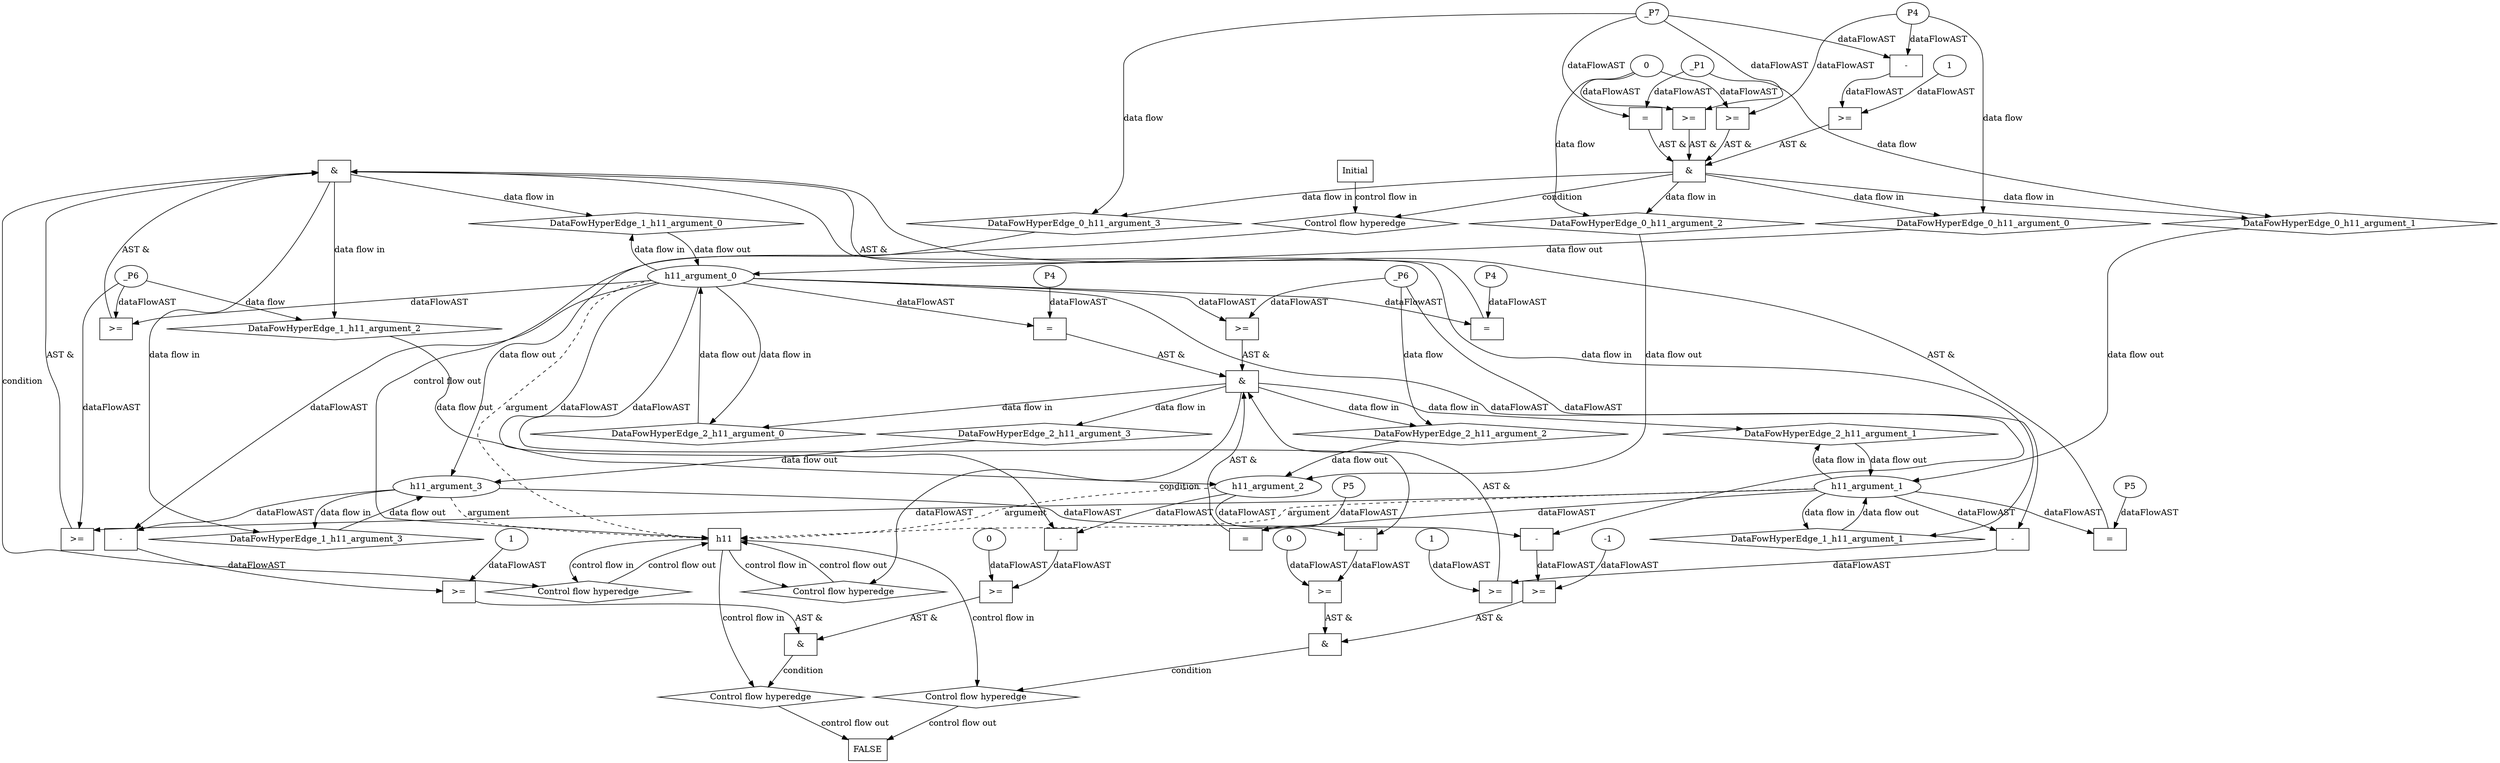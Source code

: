 digraph dag {
"h11" [label="h11" nodeName="h11" class=cfn  shape="rect"];
FALSE [label="FALSE" nodeName=FALSE class=cfn  shape="rect"];
Initial [label="Initial" nodeName=Initial class=cfn  shape="rect"];
ControlFowHyperEdge_0 [label="Control flow hyperedge" nodeName=ControlFowHyperEdge_0 class=controlFlowHyperEdge shape="diamond"];
"Initial" -> ControlFowHyperEdge_0 [label="control flow in"]
ControlFowHyperEdge_0 -> "h11" [label="control flow out"]
ControlFowHyperEdge_1 [label="Control flow hyperedge" nodeName=ControlFowHyperEdge_1 class=controlFlowHyperEdge shape="diamond"];
"h11" -> ControlFowHyperEdge_1 [label="control flow in"]
ControlFowHyperEdge_1 -> "h11" [label="control flow out"]
ControlFowHyperEdge_2 [label="Control flow hyperedge" nodeName=ControlFowHyperEdge_2 class=controlFlowHyperEdge shape="diamond"];
"h11" -> ControlFowHyperEdge_2 [label="control flow in"]
ControlFowHyperEdge_2 -> "h11" [label="control flow out"]
ControlFowHyperEdge_3 [label="Control flow hyperedge" nodeName=ControlFowHyperEdge_3 class=controlFlowHyperEdge shape="diamond"];
"h11" -> ControlFowHyperEdge_3 [label="control flow in"]
ControlFowHyperEdge_3 -> "FALSE" [label="control flow out"]
ControlFowHyperEdge_4 [label="Control flow hyperedge" nodeName=ControlFowHyperEdge_4 class=controlFlowHyperEdge shape="diamond"];
"h11" -> ControlFowHyperEdge_4 [label="control flow in"]
ControlFowHyperEdge_4 -> "FALSE" [label="control flow out"]
"h11_argument_0" [label="h11_argument_0" nodeName=argument0 class=argument  head="h11" shape="oval"];
"h11_argument_0" -> "h11"[label="argument" style="dashed"]
"h11_argument_1" [label="h11_argument_1" nodeName=argument1 class=argument  head="h11" shape="oval"];
"h11_argument_1" -> "h11"[label="argument" style="dashed"]
"h11_argument_2" [label="h11_argument_2" nodeName=argument2 class=argument  head="h11" shape="oval"];
"h11_argument_2" -> "h11"[label="argument" style="dashed"]
"h11_argument_3" [label="h11_argument_3" nodeName=argument3 class=argument  head="h11" shape="oval"];
"h11_argument_3" -> "h11"[label="argument" style="dashed"]

"xxxh11___Initial_0xxx_and" [label="&" nodeName="xxxh11___Initial_0xxx_and" class=Operator shape="rect"];
"xxxh11___Initial_0xxxguard_0_node_0" [label=">=" nodeName="xxxh11___Initial_0xxxguard_0_node_0" class=Operator  shape="rect"];
"xxxh11___Initial_0xxxguard_0_node_1" [label="-" nodeName="xxxh11___Initial_0xxxguard_0_node_1" class= Operator shape="rect"];
"xxxh11___Initial_0xxxguard_0_node_4" [label="1" nodeName="xxxh11___Initial_0xxxguard_0_node_4" class=Literal ];
"xxxh11___Initial_0xxxguard_0_node_1" -> "xxxh11___Initial_0xxxguard_0_node_0"[label="dataFlowAST"]
"xxxh11___Initial_0xxxguard_0_node_4" -> "xxxh11___Initial_0xxxguard_0_node_0"[label="dataFlowAST"]
"xxxh11___Initial_0xxxdataFlow_0_node_0" -> "xxxh11___Initial_0xxxguard_0_node_1"[label="dataFlowAST"]
"xxxh11___Initial_0xxxdataFlow3_node_0" -> "xxxh11___Initial_0xxxguard_0_node_1"[label="dataFlowAST"]

"xxxh11___Initial_0xxxguard_0_node_0" -> "xxxh11___Initial_0xxx_and" [label="AST &"];
"xxxh11___Initial_0xxxguard1_node_0" [label=">=" nodeName="xxxh11___Initial_0xxxguard1_node_0" class=Operator  shape="rect"];
"xxxh11___Initial_0xxxdataFlow3_node_0" -> "xxxh11___Initial_0xxxguard1_node_0"[label="dataFlowAST"]
"xxxh11___Initial_0xxxdataFlow2_node_0" -> "xxxh11___Initial_0xxxguard1_node_0"[label="dataFlowAST"]

"xxxh11___Initial_0xxxguard1_node_0" -> "xxxh11___Initial_0xxx_and" [label="AST &"];
"xxxh11___Initial_0xxxguard2_node_0" [label=">=" nodeName="xxxh11___Initial_0xxxguard2_node_0" class=Operator  shape="rect"];
"xxxh11___Initial_0xxxdataFlow_0_node_0" -> "xxxh11___Initial_0xxxguard2_node_0"[label="dataFlowAST"]
"xxxh11___Initial_0xxxdataFlow2_node_0" -> "xxxh11___Initial_0xxxguard2_node_0"[label="dataFlowAST"]

"xxxh11___Initial_0xxxguard2_node_0" -> "xxxh11___Initial_0xxx_and" [label="AST &"];
"xxxh11___Initial_0xxxguard3_node_0" [label="=" nodeName="xxxh11___Initial_0xxxguard3_node_0" class=Operator  shape="rect"];
"xxxh11___Initial_0xxxdataFlow1_node_0" -> "xxxh11___Initial_0xxxguard3_node_0"[label="dataFlowAST"]
"xxxh11___Initial_0xxxdataFlow3_node_0" -> "xxxh11___Initial_0xxxguard3_node_0"[label="dataFlowAST"]

"xxxh11___Initial_0xxxguard3_node_0" -> "xxxh11___Initial_0xxx_and" [label="AST &"];
"xxxh11___Initial_0xxx_and" -> "ControlFowHyperEdge_0" [label="condition"];
"xxxh11___Initial_0xxxdataFlow_0_node_0" [label="P4" nodeName="xxxh11___Initial_0xxxdataFlow_0_node_0" class=Constant ];

"xxxh11___Initial_0xxxdataFlow_0_node_0" -> "DataFowHyperEdge_0_h11_argument_0" [label="data flow"];
"xxxh11___Initial_0xxxdataFlow1_node_0" [label="_P1" nodeName="xxxh11___Initial_0xxxdataFlow1_node_0" class=Constant ];

"xxxh11___Initial_0xxxdataFlow1_node_0" -> "DataFowHyperEdge_0_h11_argument_1" [label="data flow"];
"xxxh11___Initial_0xxxdataFlow2_node_0" [label="0" nodeName="xxxh11___Initial_0xxxdataFlow2_node_0" class=Literal ];

"xxxh11___Initial_0xxxdataFlow2_node_0" -> "DataFowHyperEdge_0_h11_argument_2" [label="data flow"];
"xxxh11___Initial_0xxxdataFlow3_node_0" [label="_P7" nodeName="xxxh11___Initial_0xxxdataFlow3_node_0" class=Constant ];

"xxxh11___Initial_0xxxdataFlow3_node_0" -> "DataFowHyperEdge_0_h11_argument_3" [label="data flow"];
"xxxh11___h11_1xxx_and" [label="&" nodeName="xxxh11___h11_1xxx_and" class=Operator shape="rect"];
"xxxh11___h11_1xxxguard_0_node_0" [label=">=" nodeName="xxxh11___h11_1xxxguard_0_node_0" class=Operator  shape="rect"];
"h11_argument_1" -> "xxxh11___h11_1xxxguard_0_node_0"[label="dataFlowAST"]
"xxxh11___h11_1xxxdataFlow_0_node_0" -> "xxxh11___h11_1xxxguard_0_node_0"[label="dataFlowAST"]

"xxxh11___h11_1xxxguard_0_node_0" -> "xxxh11___h11_1xxx_and" [label="AST &"];
"xxxh11___h11_1xxxguard1_node_0" [label=">=" nodeName="xxxh11___h11_1xxxguard1_node_0" class=Operator  shape="rect"];
"h11_argument_0" -> "xxxh11___h11_1xxxguard1_node_0"[label="dataFlowAST"]
"xxxh11___h11_1xxxdataFlow_0_node_0" -> "xxxh11___h11_1xxxguard1_node_0"[label="dataFlowAST"]

"xxxh11___h11_1xxxguard1_node_0" -> "xxxh11___h11_1xxx_and" [label="AST &"];
"xxxh11___h11_1xxxguard2_node_0" [label="=" nodeName="xxxh11___h11_1xxxguard2_node_0" class=Operator  shape="rect"];
"xxxh11___h11_1xxxguard2_node_1" [label="P4" nodeName="xxxh11___h11_1xxxguard2_node_1" class=Constant ];
"xxxh11___h11_1xxxguard2_node_1" -> "xxxh11___h11_1xxxguard2_node_0"[label="dataFlowAST"]
"h11_argument_0" -> "xxxh11___h11_1xxxguard2_node_0"[label="dataFlowAST"]

"xxxh11___h11_1xxxguard2_node_0" -> "xxxh11___h11_1xxx_and" [label="AST &"];
"xxxh11___h11_1xxxguard3_node_0" [label="=" nodeName="xxxh11___h11_1xxxguard3_node_0" class=Operator  shape="rect"];
"xxxh11___h11_1xxxguard3_node_1" [label="P5" nodeName="xxxh11___h11_1xxxguard3_node_1" class=Constant ];
"xxxh11___h11_1xxxguard3_node_1" -> "xxxh11___h11_1xxxguard3_node_0"[label="dataFlowAST"]
"h11_argument_1" -> "xxxh11___h11_1xxxguard3_node_0"[label="dataFlowAST"]

"xxxh11___h11_1xxxguard3_node_0" -> "xxxh11___h11_1xxx_and" [label="AST &"];
"xxxh11___h11_1xxx_and" -> "ControlFowHyperEdge_1" [label="condition"];
"xxxh11___h11_1xxxdataFlow_0_node_0" [label="_P6" nodeName="xxxh11___h11_1xxxdataFlow_0_node_0" class=Constant ];

"xxxh11___h11_1xxxdataFlow_0_node_0" -> "DataFowHyperEdge_1_h11_argument_2" [label="data flow"];
"xxxh11___h11_2xxx_and" [label="&" nodeName="xxxh11___h11_2xxx_and" class=Operator shape="rect"];
"xxxh11___h11_2xxxguard_0_node_0" [label=">=" nodeName="xxxh11___h11_2xxxguard_0_node_0" class=Operator  shape="rect"];
"xxxh11___h11_2xxxguard_0_node_1" [label="-" nodeName="xxxh11___h11_2xxxguard_0_node_1" class= Operator shape="rect"];
"xxxh11___h11_2xxxguard_0_node_4" [label="1" nodeName="xxxh11___h11_2xxxguard_0_node_4" class=Literal ];
"xxxh11___h11_2xxxguard_0_node_1" -> "xxxh11___h11_2xxxguard_0_node_0"[label="dataFlowAST"]
"xxxh11___h11_2xxxguard_0_node_4" -> "xxxh11___h11_2xxxguard_0_node_0"[label="dataFlowAST"]
"xxxh11___h11_2xxxdataFlow_0_node_0" -> "xxxh11___h11_2xxxguard_0_node_1"[label="dataFlowAST"]
"h11_argument_1" -> "xxxh11___h11_2xxxguard_0_node_1"[label="dataFlowAST"]

"xxxh11___h11_2xxxguard_0_node_0" -> "xxxh11___h11_2xxx_and" [label="AST &"];
"xxxh11___h11_2xxxguard1_node_0" [label=">=" nodeName="xxxh11___h11_2xxxguard1_node_0" class=Operator  shape="rect"];
"h11_argument_0" -> "xxxh11___h11_2xxxguard1_node_0"[label="dataFlowAST"]
"xxxh11___h11_2xxxdataFlow_0_node_0" -> "xxxh11___h11_2xxxguard1_node_0"[label="dataFlowAST"]

"xxxh11___h11_2xxxguard1_node_0" -> "xxxh11___h11_2xxx_and" [label="AST &"];
"xxxh11___h11_2xxxguard2_node_0" [label="=" nodeName="xxxh11___h11_2xxxguard2_node_0" class=Operator  shape="rect"];
"xxxh11___h11_2xxxguard2_node_1" [label="P4" nodeName="xxxh11___h11_2xxxguard2_node_1" class=Constant ];
"xxxh11___h11_2xxxguard2_node_1" -> "xxxh11___h11_2xxxguard2_node_0"[label="dataFlowAST"]
"h11_argument_0" -> "xxxh11___h11_2xxxguard2_node_0"[label="dataFlowAST"]

"xxxh11___h11_2xxxguard2_node_0" -> "xxxh11___h11_2xxx_and" [label="AST &"];
"xxxh11___h11_2xxxguard3_node_0" [label="=" nodeName="xxxh11___h11_2xxxguard3_node_0" class=Operator  shape="rect"];
"xxxh11___h11_2xxxguard3_node_1" [label="P5" nodeName="xxxh11___h11_2xxxguard3_node_1" class=Constant ];
"xxxh11___h11_2xxxguard3_node_1" -> "xxxh11___h11_2xxxguard3_node_0"[label="dataFlowAST"]
"h11_argument_1" -> "xxxh11___h11_2xxxguard3_node_0"[label="dataFlowAST"]

"xxxh11___h11_2xxxguard3_node_0" -> "xxxh11___h11_2xxx_and" [label="AST &"];
"xxxh11___h11_2xxx_and" -> "ControlFowHyperEdge_2" [label="condition"];
"xxxh11___h11_2xxxdataFlow_0_node_0" [label="_P6" nodeName="xxxh11___h11_2xxxdataFlow_0_node_0" class=Constant ];

"xxxh11___h11_2xxxdataFlow_0_node_0" -> "DataFowHyperEdge_2_h11_argument_2" [label="data flow"];
"xxxFALSE___h11_3xxx_and" [label="&" nodeName="xxxFALSE___h11_3xxx_and" class=Operator shape="rect"];
"xxxFALSE___h11_3xxxguard_0_node_0" [label=">=" nodeName="xxxFALSE___h11_3xxxguard_0_node_0" class=Operator  shape="rect"];
"xxxFALSE___h11_3xxxguard_0_node_1" [label="-" nodeName="xxxFALSE___h11_3xxxguard_0_node_1" class= Operator shape="rect"];
"xxxFALSE___h11_3xxxguard_0_node_4" [label="1" nodeName="xxxFALSE___h11_3xxxguard_0_node_4" class=Literal ];
"xxxFALSE___h11_3xxxguard_0_node_1" -> "xxxFALSE___h11_3xxxguard_0_node_0"[label="dataFlowAST"]
"xxxFALSE___h11_3xxxguard_0_node_4" -> "xxxFALSE___h11_3xxxguard_0_node_0"[label="dataFlowAST"]
"h11_argument_0" -> "xxxFALSE___h11_3xxxguard_0_node_1"[label="dataFlowAST"]
"h11_argument_3" -> "xxxFALSE___h11_3xxxguard_0_node_1"[label="dataFlowAST"]

"xxxFALSE___h11_3xxxguard_0_node_0" -> "xxxFALSE___h11_3xxx_and" [label="AST &"];
"xxxFALSE___h11_3xxxguard1_node_0" [label=">=" nodeName="xxxFALSE___h11_3xxxguard1_node_0" class=Operator  shape="rect"];
"xxxFALSE___h11_3xxxguard1_node_1" [label="0" nodeName="xxxFALSE___h11_3xxxguard1_node_1" class=Literal ];
"xxxFALSE___h11_3xxxguard1_node_2" [label="-" nodeName="xxxFALSE___h11_3xxxguard1_node_2" class= Operator shape="rect"];
"xxxFALSE___h11_3xxxguard1_node_1" -> "xxxFALSE___h11_3xxxguard1_node_0"[label="dataFlowAST"]
"xxxFALSE___h11_3xxxguard1_node_2" -> "xxxFALSE___h11_3xxxguard1_node_0"[label="dataFlowAST"]
"h11_argument_0" -> "xxxFALSE___h11_3xxxguard1_node_2"[label="dataFlowAST"]
"h11_argument_2" -> "xxxFALSE___h11_3xxxguard1_node_2"[label="dataFlowAST"]

"xxxFALSE___h11_3xxxguard1_node_0" -> "xxxFALSE___h11_3xxx_and" [label="AST &"];
"xxxFALSE___h11_3xxx_and" -> "ControlFowHyperEdge_3" [label="condition"];
"xxxFALSE___h11_4xxx_and" [label="&" nodeName="xxxFALSE___h11_4xxx_and" class=Operator shape="rect"];
"xxxFALSE___h11_4xxxguard_0_node_0" [label=">=" nodeName="xxxFALSE___h11_4xxxguard_0_node_0" class=Operator  shape="rect"];
"xxxFALSE___h11_4xxxguard_0_node_1" [label="-1" nodeName="xxxFALSE___h11_4xxxguard_0_node_1" class=Literal ];
"xxxFALSE___h11_4xxxguard_0_node_2" [label="-" nodeName="xxxFALSE___h11_4xxxguard_0_node_2" class= Operator shape="rect"];
"xxxFALSE___h11_4xxxguard_0_node_1" -> "xxxFALSE___h11_4xxxguard_0_node_0"[label="dataFlowAST"]
"xxxFALSE___h11_4xxxguard_0_node_2" -> "xxxFALSE___h11_4xxxguard_0_node_0"[label="dataFlowAST"]
"h11_argument_0" -> "xxxFALSE___h11_4xxxguard_0_node_2"[label="dataFlowAST"]
"h11_argument_3" -> "xxxFALSE___h11_4xxxguard_0_node_2"[label="dataFlowAST"]

"xxxFALSE___h11_4xxxguard_0_node_0" -> "xxxFALSE___h11_4xxx_and" [label="AST &"];
"xxxFALSE___h11_4xxxguard1_node_0" [label=">=" nodeName="xxxFALSE___h11_4xxxguard1_node_0" class=Operator  shape="rect"];
"xxxFALSE___h11_4xxxguard1_node_1" [label="0" nodeName="xxxFALSE___h11_4xxxguard1_node_1" class=Literal ];
"xxxFALSE___h11_4xxxguard1_node_2" [label="-" nodeName="xxxFALSE___h11_4xxxguard1_node_2" class= Operator shape="rect"];
"xxxFALSE___h11_4xxxguard1_node_1" -> "xxxFALSE___h11_4xxxguard1_node_0"[label="dataFlowAST"]
"xxxFALSE___h11_4xxxguard1_node_2" -> "xxxFALSE___h11_4xxxguard1_node_0"[label="dataFlowAST"]
"h11_argument_0" -> "xxxFALSE___h11_4xxxguard1_node_2"[label="dataFlowAST"]
"h11_argument_2" -> "xxxFALSE___h11_4xxxguard1_node_2"[label="dataFlowAST"]

"xxxFALSE___h11_4xxxguard1_node_0" -> "xxxFALSE___h11_4xxx_and" [label="AST &"];
"xxxFALSE___h11_4xxx_and" -> "ControlFowHyperEdge_4" [label="condition"];
"DataFowHyperEdge_0_h11_argument_0" [label="DataFowHyperEdge_0_h11_argument_0" nodeName="DataFowHyperEdge_0_h11_argument_0" class=DataFlowHyperedge shape="diamond"];
"DataFowHyperEdge_0_h11_argument_0" -> "h11_argument_0"[label="data flow out"]
"xxxh11___Initial_0xxx_and" -> "DataFowHyperEdge_0_h11_argument_0"[label="data flow in"]
"DataFowHyperEdge_0_h11_argument_1" [label="DataFowHyperEdge_0_h11_argument_1" nodeName="DataFowHyperEdge_0_h11_argument_1" class=DataFlowHyperedge shape="diamond"];
"DataFowHyperEdge_0_h11_argument_1" -> "h11_argument_1"[label="data flow out"]
"xxxh11___Initial_0xxx_and" -> "DataFowHyperEdge_0_h11_argument_1"[label="data flow in"]
"DataFowHyperEdge_0_h11_argument_2" [label="DataFowHyperEdge_0_h11_argument_2" nodeName="DataFowHyperEdge_0_h11_argument_2" class=DataFlowHyperedge shape="diamond"];
"DataFowHyperEdge_0_h11_argument_2" -> "h11_argument_2"[label="data flow out"]
"xxxh11___Initial_0xxx_and" -> "DataFowHyperEdge_0_h11_argument_2"[label="data flow in"]
"DataFowHyperEdge_0_h11_argument_3" [label="DataFowHyperEdge_0_h11_argument_3" nodeName="DataFowHyperEdge_0_h11_argument_3" class=DataFlowHyperedge shape="diamond"];
"DataFowHyperEdge_0_h11_argument_3" -> "h11_argument_3"[label="data flow out"]
"xxxh11___Initial_0xxx_and" -> "DataFowHyperEdge_0_h11_argument_3"[label="data flow in"]
"DataFowHyperEdge_1_h11_argument_0" [label="DataFowHyperEdge_1_h11_argument_0" nodeName="DataFowHyperEdge_1_h11_argument_0" class=DataFlowHyperedge shape="diamond"];
"DataFowHyperEdge_1_h11_argument_0" -> "h11_argument_0"[label="data flow out"]
"xxxh11___h11_1xxx_and" -> "DataFowHyperEdge_1_h11_argument_0"[label="data flow in"]
"DataFowHyperEdge_1_h11_argument_1" [label="DataFowHyperEdge_1_h11_argument_1" nodeName="DataFowHyperEdge_1_h11_argument_1" class=DataFlowHyperedge shape="diamond"];
"DataFowHyperEdge_1_h11_argument_1" -> "h11_argument_1"[label="data flow out"]
"xxxh11___h11_1xxx_and" -> "DataFowHyperEdge_1_h11_argument_1"[label="data flow in"]
"DataFowHyperEdge_1_h11_argument_2" [label="DataFowHyperEdge_1_h11_argument_2" nodeName="DataFowHyperEdge_1_h11_argument_2" class=DataFlowHyperedge shape="diamond"];
"DataFowHyperEdge_1_h11_argument_2" -> "h11_argument_2"[label="data flow out"]
"xxxh11___h11_1xxx_and" -> "DataFowHyperEdge_1_h11_argument_2"[label="data flow in"]
"DataFowHyperEdge_1_h11_argument_3" [label="DataFowHyperEdge_1_h11_argument_3" nodeName="DataFowHyperEdge_1_h11_argument_3" class=DataFlowHyperedge shape="diamond"];
"DataFowHyperEdge_1_h11_argument_3" -> "h11_argument_3"[label="data flow out"]
"xxxh11___h11_1xxx_and" -> "DataFowHyperEdge_1_h11_argument_3"[label="data flow in"]
"DataFowHyperEdge_2_h11_argument_0" [label="DataFowHyperEdge_2_h11_argument_0" nodeName="DataFowHyperEdge_2_h11_argument_0" class=DataFlowHyperedge shape="diamond"];
"DataFowHyperEdge_2_h11_argument_0" -> "h11_argument_0"[label="data flow out"]
"xxxh11___h11_2xxx_and" -> "DataFowHyperEdge_2_h11_argument_0"[label="data flow in"]
"DataFowHyperEdge_2_h11_argument_1" [label="DataFowHyperEdge_2_h11_argument_1" nodeName="DataFowHyperEdge_2_h11_argument_1" class=DataFlowHyperedge shape="diamond"];
"DataFowHyperEdge_2_h11_argument_1" -> "h11_argument_1"[label="data flow out"]
"xxxh11___h11_2xxx_and" -> "DataFowHyperEdge_2_h11_argument_1"[label="data flow in"]
"DataFowHyperEdge_2_h11_argument_2" [label="DataFowHyperEdge_2_h11_argument_2" nodeName="DataFowHyperEdge_2_h11_argument_2" class=DataFlowHyperedge shape="diamond"];
"DataFowHyperEdge_2_h11_argument_2" -> "h11_argument_2"[label="data flow out"]
"xxxh11___h11_2xxx_and" -> "DataFowHyperEdge_2_h11_argument_2"[label="data flow in"]
"DataFowHyperEdge_2_h11_argument_3" [label="DataFowHyperEdge_2_h11_argument_3" nodeName="DataFowHyperEdge_2_h11_argument_3" class=DataFlowHyperedge shape="diamond"];
"DataFowHyperEdge_2_h11_argument_3" -> "h11_argument_3"[label="data flow out"]
"xxxh11___h11_2xxx_and" -> "DataFowHyperEdge_2_h11_argument_3"[label="data flow in"]
"h11_argument_0" -> "DataFowHyperEdge_1_h11_argument_0"[label="data flow in"]
"h11_argument_1" -> "DataFowHyperEdge_1_h11_argument_1"[label="data flow in"]
"h11_argument_3" -> "DataFowHyperEdge_1_h11_argument_3"[label="data flow in"]
"h11_argument_0" -> "DataFowHyperEdge_2_h11_argument_0"[label="data flow in"]
"h11_argument_1" -> "DataFowHyperEdge_2_h11_argument_1"[label="data flow in"]




}
